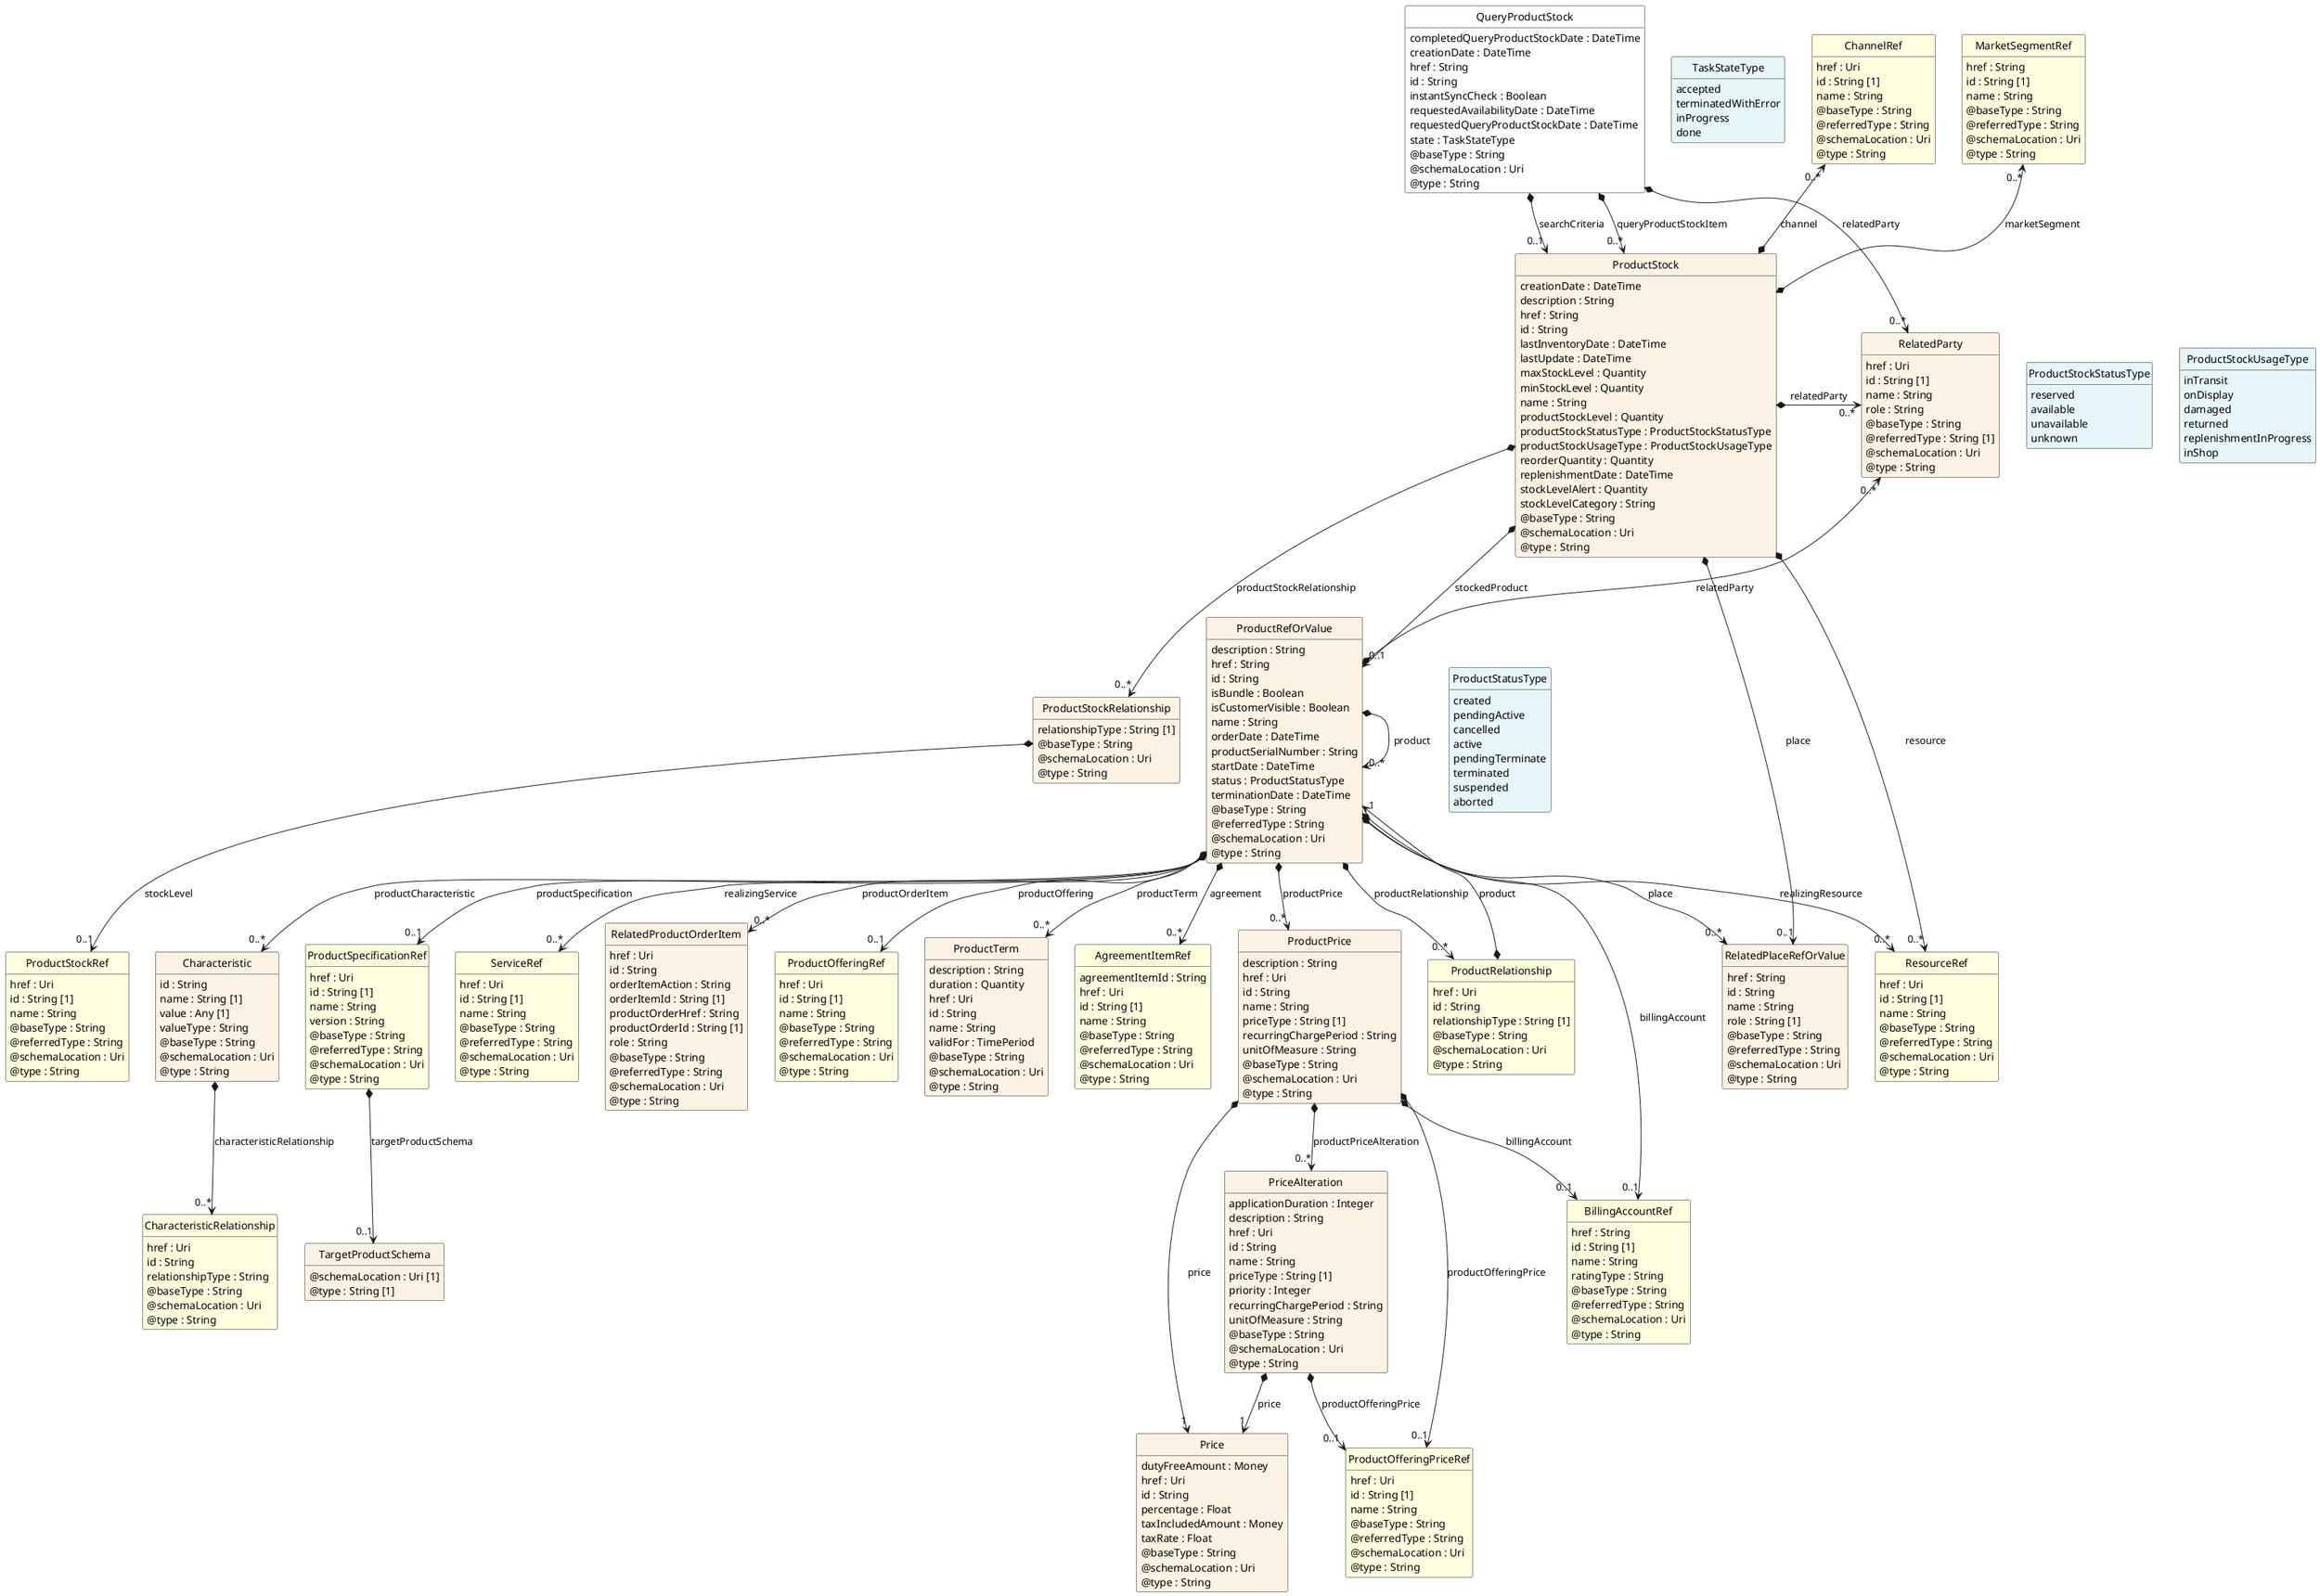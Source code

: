 @startuml
hide circle
hide methods
hide stereotype
show <<Enumeration>> stereotype
skinparam class {
   BackgroundColor<<Enumeration>> #E6F5F7
   BackgroundColor<<Ref>> #FFFFE0
   BackgroundColor<<Pivot>> #FFFFFFF
   BackgroundColor<<SimpleType>> #E2F0DA
   BackgroundColor #FCF2E3
}

class QueryProductStock <<Pivot>> {
    completedQueryProductStockDate : DateTime
    creationDate : DateTime
    href : String
    id : String
    instantSyncCheck : Boolean
    requestedAvailabilityDate : DateTime
    requestedQueryProductStockDate : DateTime
    state : TaskStateType
    @baseType : String
    @schemaLocation : Uri
    @type : String
}

class ProductStock  {
    creationDate : DateTime
    description : String
    href : String
    id : String
    lastInventoryDate : DateTime
    lastUpdate : DateTime
    maxStockLevel : Quantity
    minStockLevel : Quantity
    name : String
    productStockLevel : Quantity
    productStockStatusType : ProductStockStatusType
    productStockUsageType : ProductStockUsageType
    reorderQuantity : Quantity
    replenishmentDate : DateTime
    stockLevelAlert : Quantity
    stockLevelCategory : String
    @baseType : String
    @schemaLocation : Uri
    @type : String
}

class ProductStockRelationship  {
    relationshipType : String [1]
    @baseType : String
    @schemaLocation : Uri
    @type : String
}

class ProductStockRef  <<Ref>> {
    href : Uri
    id : String [1]
    name : String
    @baseType : String
    @referredType : String
    @schemaLocation : Uri
    @type : String
}

class ChannelRef  <<Ref>> {
    href : Uri
    id : String [1]
    name : String
    @baseType : String
    @referredType : String
    @schemaLocation : Uri
    @type : String
}

class ProductStockUsageType <<Enumeration>> {
    inTransit
    onDisplay
    damaged
    returned
    replenishmentInProgress
    inShop
}

class RelatedPlaceRefOrValue  {
    href : String
    id : String
    name : String
    role : String [1]
    @baseType : String
    @referredType : String
    @schemaLocation : Uri
    @type : String
}

class ProductRefOrValue  {
    description : String
    href : String
    id : String
    isBundle : Boolean
    isCustomerVisible : Boolean
    name : String
    orderDate : DateTime
    productSerialNumber : String
    startDate : DateTime
    status : ProductStatusType
    terminationDate : DateTime
    @baseType : String
    @referredType : String
    @schemaLocation : Uri
    @type : String
}

class ProductSpecificationRef  <<Ref>> {
    href : Uri
    id : String [1]
    name : String
    version : String
    @baseType : String
    @referredType : String
    @schemaLocation : Uri
    @type : String
}

class TargetProductSchema  {
    @schemaLocation : Uri [1]
    @type : String [1]
}

class Characteristic  {
    id : String
    name : String [1]
    value : Any [1]
    valueType : String
    @baseType : String
    @schemaLocation : Uri
    @type : String
}

class CharacteristicRelationship  <<Ref>> {
    href : Uri
    id : String
    relationshipType : String
    @baseType : String
    @schemaLocation : Uri
    @type : String
}

class BillingAccountRef  <<Ref>> {
    href : String
    id : String [1]
    name : String
    ratingType : String
    @baseType : String
    @referredType : String
    @schemaLocation : Uri
    @type : String
}

class RelatedProductOrderItem  {
    href : Uri
    id : String
    orderItemAction : String
    orderItemId : String [1]
    productOrderHref : String
    productOrderId : String [1]
    role : String
    @baseType : String
    @referredType : String
    @schemaLocation : Uri
    @type : String
}

class ServiceRef  <<Ref>> {
    href : Uri
    id : String [1]
    name : String
    @baseType : String
    @referredType : String
    @schemaLocation : Uri
    @type : String
}

class ResourceRef  <<Ref>> {
    href : Uri
    id : String [1]
    name : String
    @baseType : String
    @referredType : String
    @schemaLocation : Uri
    @type : String
}

class AgreementItemRef  <<Ref>> {
    agreementItemId : String
    href : Uri
    id : String [1]
    name : String
    @baseType : String
    @referredType : String
    @schemaLocation : Uri
    @type : String
}

class ProductOfferingRef  <<Ref>> {
    href : Uri
    id : String [1]
    name : String
    @baseType : String
    @referredType : String
    @schemaLocation : Uri
    @type : String
}

class ProductTerm  {
    description : String
    duration : Quantity
    href : Uri
    id : String
    name : String
    validFor : TimePeriod
    @baseType : String
    @schemaLocation : Uri
    @type : String
}

class RelatedParty  {
    href : Uri
    id : String [1]
    name : String
    role : String
    @baseType : String
    @referredType : String [1]
    @schemaLocation : Uri
    @type : String
}

class ProductRelationship  <<Ref>> {
    href : Uri
    id : String
    relationshipType : String [1]
    @baseType : String
    @schemaLocation : Uri
    @type : String
}

class ProductPrice  {
    description : String
    href : Uri
    id : String
    name : String
    priceType : String [1]
    recurringChargePeriod : String
    unitOfMeasure : String
    @baseType : String
    @schemaLocation : Uri
    @type : String
}

class ProductOfferingPriceRef  <<Ref>> {
    href : Uri
    id : String [1]
    name : String
    @baseType : String
    @referredType : String
    @schemaLocation : Uri
    @type : String
}

class Price  {
    dutyFreeAmount : Money
    href : Uri
    id : String
    percentage : Float
    taxIncludedAmount : Money
    taxRate : Float
    @baseType : String
    @schemaLocation : Uri
    @type : String
}

class PriceAlteration  {
    applicationDuration : Integer
    description : String
    href : Uri
    id : String
    name : String
    priceType : String [1]
    priority : Integer
    recurringChargePeriod : String
    unitOfMeasure : String
    @baseType : String
    @schemaLocation : Uri
    @type : String
}

class ProductStatusType <<Enumeration>> {
    created
    pendingActive
    cancelled
    active
    pendingTerminate
    terminated
    suspended
    aborted
}

class MarketSegmentRef  <<Ref>> {
    href : String
    id : String [1]
    name : String
    @baseType : String
    @referredType : String
    @schemaLocation : Uri
    @type : String
}

class ProductStockStatusType <<Enumeration>> {
    reserved
    available
    unavailable
    unknown
}

class TaskStateType <<Enumeration>> {
    accepted
    terminatedWithError
    inProgress
    done
}

QueryProductStock -right[hidden]-> TaskStateType

QueryProductStock *-->  "0..*" RelatedParty : relatedParty

QueryProductStock *-->  "0..*" ProductStock : queryProductStockItem

QueryProductStock *-->  "0..1" ProductStock : searchCriteria

ProductStock *-->  "0..1" ProductRefOrValue : stockedProduct

RelatedParty "0..*" <--* ProductRefOrValue : relatedParty

ProductStock *-right-> "0..*" RelatedParty : relatedParty

ProductStock *-->  "0..1" RelatedPlaceRefOrValue : place

ProductStock *-->  "0..*" ResourceRef : resource

ProductStockStatusType <-left[hidden]- ProductStock

ProductStockUsageType <-left[hidden]- ProductStockStatusType

ProductRefOrValue *-right-> "0..*" ProductRefOrValue : product

ProductRefOrValue *-->  "0..*" RelatedPlaceRefOrValue : place

ProductRefOrValue *-->  "0..*" ResourceRef : realizingResource

ProductRefOrValue *-->  "0..1" BillingAccountRef : billingAccount

ProductRefOrValue -right[hidden]-> ProductStatusType

ProductRefOrValue *-->  "0..*" ProductRelationship : productRelationship

RelatedPlaceRefOrValue <-left[hidden]- ProductRelationship

ProductRefOrValue *-->  "0..*" ProductPrice : productPrice

ProductRelationship <-left[hidden]- ProductPrice

ProductRefOrValue "1" <--* ProductRelationship : product

ProductPrice *-->  "0..1" BillingAccountRef : billingAccount

ProductPrice *-->  "1" Price : price

ProductPrice *-->  "0..1" ProductOfferingPriceRef : productOfferingPrice

ProductPrice *-->  "0..*" PriceAlteration : productPriceAlteration

BillingAccountRef <-left[hidden]- PriceAlteration

PriceAlteration *-->  "1" Price : price

PriceAlteration *-->  "0..1" ProductOfferingPriceRef : productOfferingPrice

ProductRefOrValue *-->  "0..*" AgreementItemRef : agreement

ProductPrice <-left[hidden]- AgreementItemRef

ProductRefOrValue *-->  "0..*" ProductTerm : productTerm

AgreementItemRef <-left[hidden]- ProductTerm

ProductRefOrValue *-->  "0..1" ProductOfferingRef : productOffering

ProductTerm <-left[hidden]- ProductOfferingRef

ProductRefOrValue *-->  "0..*" RelatedProductOrderItem : productOrderItem

ProductOfferingRef <-left[hidden]- RelatedProductOrderItem

ProductRefOrValue *-->  "0..*" ServiceRef : realizingService

RelatedProductOrderItem <-left[hidden]- ServiceRef

ProductRefOrValue *-->  "0..1" ProductSpecificationRef : productSpecification

ServiceRef <-left[hidden]- ProductSpecificationRef

ProductRefOrValue *-->  "0..*" Characteristic : productCharacteristic

ProductSpecificationRef <-left[hidden]- Characteristic

ChannelRef "0..*" <--* ProductStock : channel

MarketSegmentRef "0..*" <--* ProductStock : marketSegment

ProductStock *-->  "0..*" ProductStockRelationship : productStockRelationship

ProductStockRelationship -right[hidden]-> ProductRefOrValue

ProductStockRelationship *-->  "0..1" ProductStockRef : stockLevel

ProductSpecificationRef *-->  "0..1" TargetProductSchema : targetProductSchema

Characteristic *-->  "0..*" CharacteristicRelationship : characteristicRelationship

@enduml